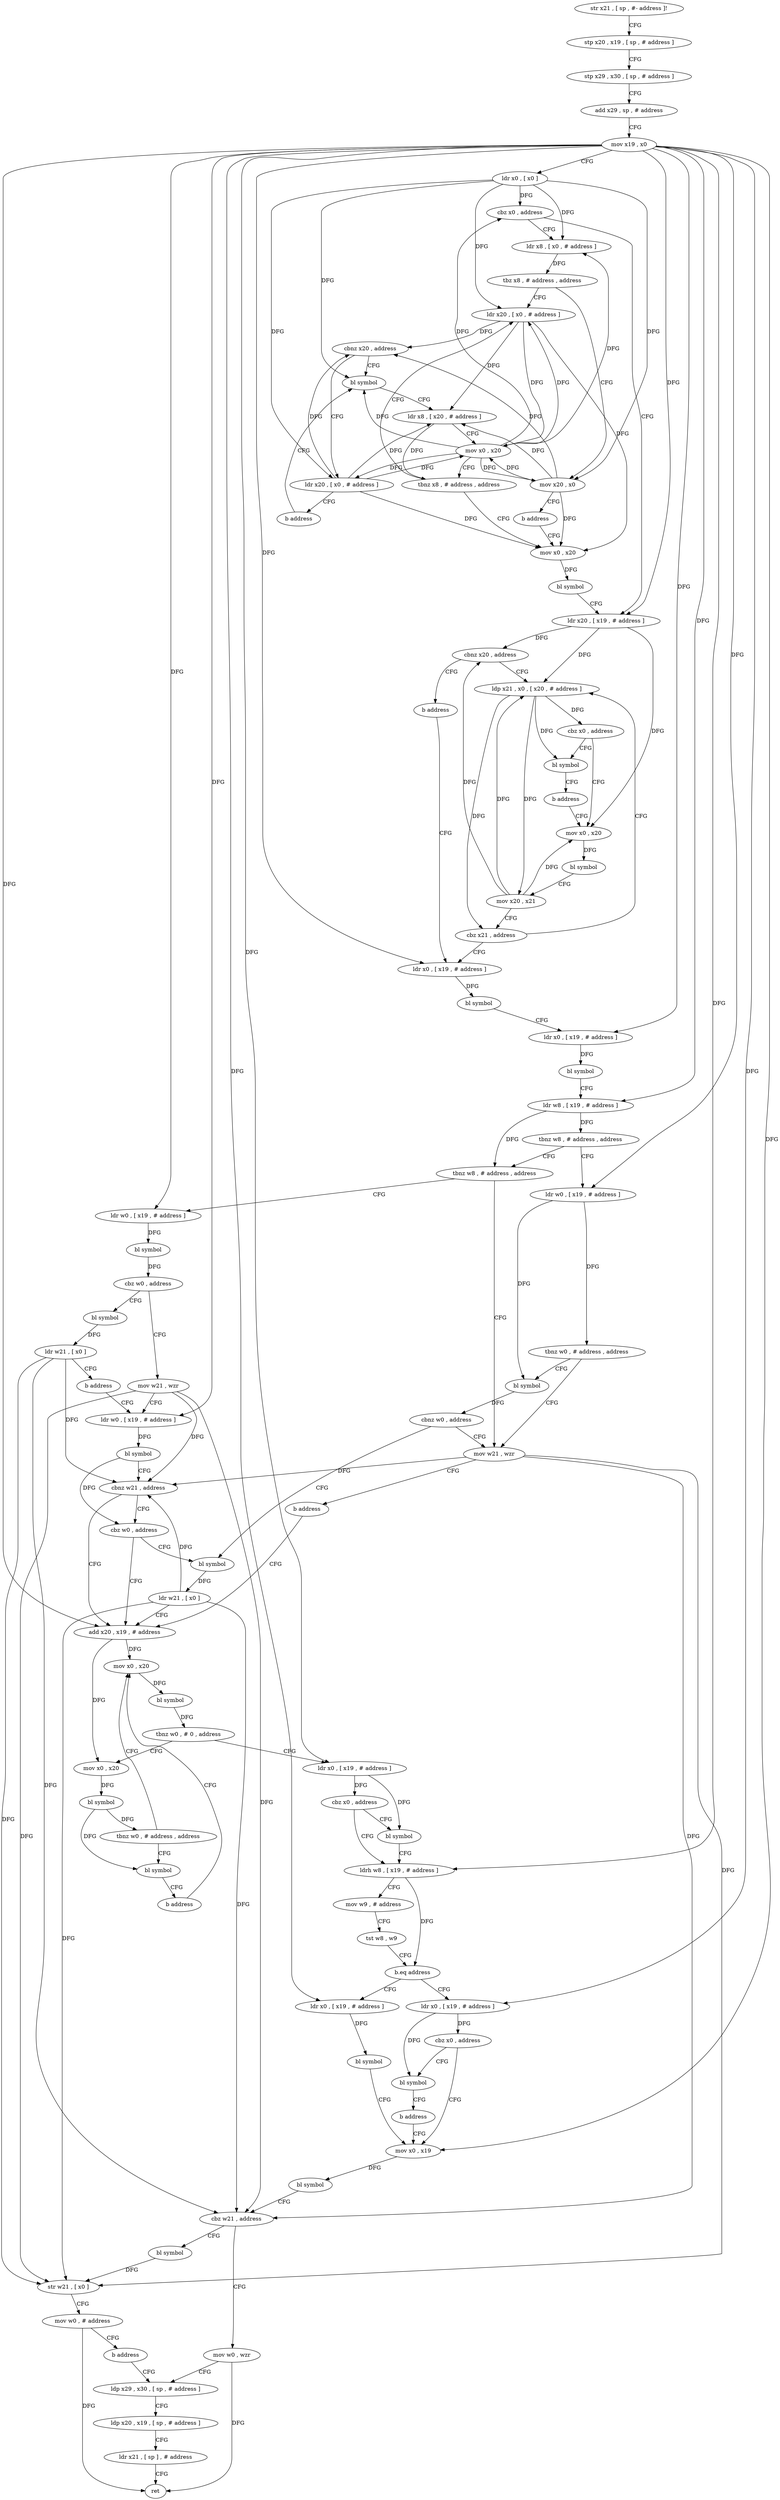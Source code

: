 digraph "func" {
"4209804" [label = "str x21 , [ sp , #- address ]!" ]
"4209808" [label = "stp x20 , x19 , [ sp , # address ]" ]
"4209812" [label = "stp x29 , x30 , [ sp , # address ]" ]
"4209816" [label = "add x29 , sp , # address" ]
"4209820" [label = "mov x19 , x0" ]
"4209824" [label = "ldr x0 , [ x0 ]" ]
"4209828" [label = "cbz x0 , address" ]
"4209888" [label = "ldr x20 , [ x19 , # address ]" ]
"4209832" [label = "ldr x8 , [ x0 , # address ]" ]
"4209892" [label = "cbnz x20 , address" ]
"4209916" [label = "ldp x21 , x0 , [ x20 , # address ]" ]
"4209896" [label = "b address" ]
"4209836" [label = "tbz x8 , # address , address" ]
"4209864" [label = "ldr x20 , [ x0 , # address ]" ]
"4209840" [label = "mov x20 , x0" ]
"4209920" [label = "cbz x0 , address" ]
"4209900" [label = "mov x0 , x20" ]
"4209924" [label = "bl symbol" ]
"4209932" [label = "ldr x0 , [ x19 , # address ]" ]
"4209868" [label = "cbnz x20 , address" ]
"4209848" [label = "bl symbol" ]
"4209872" [label = "ldr x20 , [ x0 , # address ]" ]
"4209844" [label = "b address" ]
"4209880" [label = "mov x0 , x20" ]
"4209904" [label = "bl symbol" ]
"4209908" [label = "mov x20 , x21" ]
"4209912" [label = "cbz x21 , address" ]
"4209928" [label = "b address" ]
"4209936" [label = "bl symbol" ]
"4209940" [label = "ldr x0 , [ x19 , # address ]" ]
"4209944" [label = "bl symbol" ]
"4209948" [label = "ldr w8 , [ x19 , # address ]" ]
"4209952" [label = "tbnz w8 , # address , address" ]
"4209984" [label = "ldr w0 , [ x19 , # address ]" ]
"4209956" [label = "tbnz w8 , # address , address" ]
"4209852" [label = "ldr x8 , [ x20 , # address ]" ]
"4209856" [label = "mov x0 , x20" ]
"4209860" [label = "tbnz x8 , # address , address" ]
"4209876" [label = "b address" ]
"4209884" [label = "bl symbol" ]
"4209988" [label = "tbnz w0 , # address , address" ]
"4210000" [label = "mov w21 , wzr" ]
"4209992" [label = "bl symbol" ]
"4209960" [label = "ldr w0 , [ x19 , # address ]" ]
"4210004" [label = "b address" ]
"4210036" [label = "add x20 , x19 , # address" ]
"4209996" [label = "cbnz w0 , address" ]
"4210028" [label = "bl symbol" ]
"4209964" [label = "bl symbol" ]
"4209968" [label = "cbz w0 , address" ]
"4210008" [label = "mov w21 , wzr" ]
"4209972" [label = "bl symbol" ]
"4210040" [label = "mov x0 , x20" ]
"4210032" [label = "ldr w21 , [ x0 ]" ]
"4210012" [label = "ldr w0 , [ x19 , # address ]" ]
"4209976" [label = "ldr w21 , [ x0 ]" ]
"4209980" [label = "b address" ]
"4210072" [label = "ldr x0 , [ x19 , # address ]" ]
"4210076" [label = "cbz x0 , address" ]
"4210084" [label = "ldrh w8 , [ x19 , # address ]" ]
"4210080" [label = "bl symbol" ]
"4210052" [label = "mov x0 , x20" ]
"4210056" [label = "bl symbol" ]
"4210060" [label = "tbnz w0 , # address , address" ]
"4210064" [label = "bl symbol" ]
"4210024" [label = "cbz w0 , address" ]
"4210016" [label = "bl symbol" ]
"4210020" [label = "cbnz w21 , address" ]
"4210088" [label = "mov w9 , # address" ]
"4210092" [label = "tst w8 , w9" ]
"4210096" [label = "b.eq address" ]
"4210116" [label = "ldr x0 , [ x19 , # address ]" ]
"4210100" [label = "ldr x0 , [ x19 , # address ]" ]
"4210044" [label = "bl symbol" ]
"4210048" [label = "tbnz w0 , # 0 , address" ]
"4210068" [label = "b address" ]
"4210120" [label = "bl symbol" ]
"4210124" [label = "mov x0 , x19" ]
"4210104" [label = "cbz x0 , address" ]
"4210108" [label = "bl symbol" ]
"4210152" [label = "mov w0 , wzr" ]
"4210156" [label = "ldp x29 , x30 , [ sp , # address ]" ]
"4210136" [label = "bl symbol" ]
"4210140" [label = "str w21 , [ x0 ]" ]
"4210144" [label = "mov w0 , # address" ]
"4210148" [label = "b address" ]
"4210128" [label = "bl symbol" ]
"4210132" [label = "cbz w21 , address" ]
"4210112" [label = "b address" ]
"4210160" [label = "ldp x20 , x19 , [ sp , # address ]" ]
"4210164" [label = "ldr x21 , [ sp ] , # address" ]
"4210168" [label = "ret" ]
"4209804" -> "4209808" [ label = "CFG" ]
"4209808" -> "4209812" [ label = "CFG" ]
"4209812" -> "4209816" [ label = "CFG" ]
"4209816" -> "4209820" [ label = "CFG" ]
"4209820" -> "4209824" [ label = "CFG" ]
"4209820" -> "4209888" [ label = "DFG" ]
"4209820" -> "4209932" [ label = "DFG" ]
"4209820" -> "4209940" [ label = "DFG" ]
"4209820" -> "4209948" [ label = "DFG" ]
"4209820" -> "4209984" [ label = "DFG" ]
"4209820" -> "4209960" [ label = "DFG" ]
"4209820" -> "4210036" [ label = "DFG" ]
"4209820" -> "4210012" [ label = "DFG" ]
"4209820" -> "4210072" [ label = "DFG" ]
"4209820" -> "4210084" [ label = "DFG" ]
"4209820" -> "4210116" [ label = "DFG" ]
"4209820" -> "4210100" [ label = "DFG" ]
"4209820" -> "4210124" [ label = "DFG" ]
"4209824" -> "4209828" [ label = "DFG" ]
"4209824" -> "4209832" [ label = "DFG" ]
"4209824" -> "4209864" [ label = "DFG" ]
"4209824" -> "4209840" [ label = "DFG" ]
"4209824" -> "4209848" [ label = "DFG" ]
"4209824" -> "4209872" [ label = "DFG" ]
"4209828" -> "4209888" [ label = "CFG" ]
"4209828" -> "4209832" [ label = "CFG" ]
"4209888" -> "4209892" [ label = "DFG" ]
"4209888" -> "4209916" [ label = "DFG" ]
"4209888" -> "4209900" [ label = "DFG" ]
"4209832" -> "4209836" [ label = "DFG" ]
"4209892" -> "4209916" [ label = "CFG" ]
"4209892" -> "4209896" [ label = "CFG" ]
"4209916" -> "4209920" [ label = "DFG" ]
"4209916" -> "4209908" [ label = "DFG" ]
"4209916" -> "4209912" [ label = "DFG" ]
"4209916" -> "4209924" [ label = "DFG" ]
"4209896" -> "4209932" [ label = "CFG" ]
"4209836" -> "4209864" [ label = "CFG" ]
"4209836" -> "4209840" [ label = "CFG" ]
"4209864" -> "4209868" [ label = "DFG" ]
"4209864" -> "4209852" [ label = "DFG" ]
"4209864" -> "4209856" [ label = "DFG" ]
"4209864" -> "4209880" [ label = "DFG" ]
"4209840" -> "4209844" [ label = "CFG" ]
"4209840" -> "4209868" [ label = "DFG" ]
"4209840" -> "4209852" [ label = "DFG" ]
"4209840" -> "4209856" [ label = "DFG" ]
"4209840" -> "4209880" [ label = "DFG" ]
"4209920" -> "4209900" [ label = "CFG" ]
"4209920" -> "4209924" [ label = "CFG" ]
"4209900" -> "4209904" [ label = "DFG" ]
"4209924" -> "4209928" [ label = "CFG" ]
"4209932" -> "4209936" [ label = "DFG" ]
"4209868" -> "4209848" [ label = "CFG" ]
"4209868" -> "4209872" [ label = "CFG" ]
"4209848" -> "4209852" [ label = "CFG" ]
"4209872" -> "4209876" [ label = "CFG" ]
"4209872" -> "4209868" [ label = "DFG" ]
"4209872" -> "4209852" [ label = "DFG" ]
"4209872" -> "4209856" [ label = "DFG" ]
"4209872" -> "4209880" [ label = "DFG" ]
"4209844" -> "4209880" [ label = "CFG" ]
"4209880" -> "4209884" [ label = "DFG" ]
"4209904" -> "4209908" [ label = "CFG" ]
"4209908" -> "4209912" [ label = "CFG" ]
"4209908" -> "4209892" [ label = "DFG" ]
"4209908" -> "4209916" [ label = "DFG" ]
"4209908" -> "4209900" [ label = "DFG" ]
"4209912" -> "4209932" [ label = "CFG" ]
"4209912" -> "4209916" [ label = "CFG" ]
"4209928" -> "4209900" [ label = "CFG" ]
"4209936" -> "4209940" [ label = "CFG" ]
"4209940" -> "4209944" [ label = "DFG" ]
"4209944" -> "4209948" [ label = "CFG" ]
"4209948" -> "4209952" [ label = "DFG" ]
"4209948" -> "4209956" [ label = "DFG" ]
"4209952" -> "4209984" [ label = "CFG" ]
"4209952" -> "4209956" [ label = "CFG" ]
"4209984" -> "4209988" [ label = "DFG" ]
"4209984" -> "4209992" [ label = "DFG" ]
"4209956" -> "4210000" [ label = "CFG" ]
"4209956" -> "4209960" [ label = "CFG" ]
"4209852" -> "4209856" [ label = "CFG" ]
"4209852" -> "4209860" [ label = "DFG" ]
"4209856" -> "4209860" [ label = "CFG" ]
"4209856" -> "4209828" [ label = "DFG" ]
"4209856" -> "4209832" [ label = "DFG" ]
"4209856" -> "4209864" [ label = "DFG" ]
"4209856" -> "4209840" [ label = "DFG" ]
"4209856" -> "4209848" [ label = "DFG" ]
"4209856" -> "4209872" [ label = "DFG" ]
"4209860" -> "4209880" [ label = "CFG" ]
"4209860" -> "4209864" [ label = "CFG" ]
"4209876" -> "4209848" [ label = "CFG" ]
"4209884" -> "4209888" [ label = "CFG" ]
"4209988" -> "4210000" [ label = "CFG" ]
"4209988" -> "4209992" [ label = "CFG" ]
"4210000" -> "4210004" [ label = "CFG" ]
"4210000" -> "4210020" [ label = "DFG" ]
"4210000" -> "4210132" [ label = "DFG" ]
"4210000" -> "4210140" [ label = "DFG" ]
"4209992" -> "4209996" [ label = "DFG" ]
"4209960" -> "4209964" [ label = "DFG" ]
"4210004" -> "4210036" [ label = "CFG" ]
"4210036" -> "4210040" [ label = "DFG" ]
"4210036" -> "4210052" [ label = "DFG" ]
"4209996" -> "4210028" [ label = "CFG" ]
"4209996" -> "4210000" [ label = "CFG" ]
"4210028" -> "4210032" [ label = "DFG" ]
"4209964" -> "4209968" [ label = "DFG" ]
"4209968" -> "4210008" [ label = "CFG" ]
"4209968" -> "4209972" [ label = "CFG" ]
"4210008" -> "4210012" [ label = "CFG" ]
"4210008" -> "4210020" [ label = "DFG" ]
"4210008" -> "4210132" [ label = "DFG" ]
"4210008" -> "4210140" [ label = "DFG" ]
"4209972" -> "4209976" [ label = "DFG" ]
"4210040" -> "4210044" [ label = "DFG" ]
"4210032" -> "4210036" [ label = "CFG" ]
"4210032" -> "4210020" [ label = "DFG" ]
"4210032" -> "4210132" [ label = "DFG" ]
"4210032" -> "4210140" [ label = "DFG" ]
"4210012" -> "4210016" [ label = "DFG" ]
"4209976" -> "4209980" [ label = "CFG" ]
"4209976" -> "4210020" [ label = "DFG" ]
"4209976" -> "4210132" [ label = "DFG" ]
"4209976" -> "4210140" [ label = "DFG" ]
"4209980" -> "4210012" [ label = "CFG" ]
"4210072" -> "4210076" [ label = "DFG" ]
"4210072" -> "4210080" [ label = "DFG" ]
"4210076" -> "4210084" [ label = "CFG" ]
"4210076" -> "4210080" [ label = "CFG" ]
"4210084" -> "4210088" [ label = "CFG" ]
"4210084" -> "4210096" [ label = "DFG" ]
"4210080" -> "4210084" [ label = "CFG" ]
"4210052" -> "4210056" [ label = "DFG" ]
"4210056" -> "4210060" [ label = "DFG" ]
"4210056" -> "4210064" [ label = "DFG" ]
"4210060" -> "4210040" [ label = "CFG" ]
"4210060" -> "4210064" [ label = "CFG" ]
"4210064" -> "4210068" [ label = "CFG" ]
"4210024" -> "4210036" [ label = "CFG" ]
"4210024" -> "4210028" [ label = "CFG" ]
"4210016" -> "4210020" [ label = "CFG" ]
"4210016" -> "4210024" [ label = "DFG" ]
"4210020" -> "4210036" [ label = "CFG" ]
"4210020" -> "4210024" [ label = "CFG" ]
"4210088" -> "4210092" [ label = "CFG" ]
"4210092" -> "4210096" [ label = "CFG" ]
"4210096" -> "4210116" [ label = "CFG" ]
"4210096" -> "4210100" [ label = "CFG" ]
"4210116" -> "4210120" [ label = "DFG" ]
"4210100" -> "4210104" [ label = "DFG" ]
"4210100" -> "4210108" [ label = "DFG" ]
"4210044" -> "4210048" [ label = "DFG" ]
"4210048" -> "4210072" [ label = "CFG" ]
"4210048" -> "4210052" [ label = "CFG" ]
"4210068" -> "4210040" [ label = "CFG" ]
"4210120" -> "4210124" [ label = "CFG" ]
"4210124" -> "4210128" [ label = "DFG" ]
"4210104" -> "4210124" [ label = "CFG" ]
"4210104" -> "4210108" [ label = "CFG" ]
"4210108" -> "4210112" [ label = "CFG" ]
"4210152" -> "4210156" [ label = "CFG" ]
"4210152" -> "4210168" [ label = "DFG" ]
"4210156" -> "4210160" [ label = "CFG" ]
"4210136" -> "4210140" [ label = "DFG" ]
"4210140" -> "4210144" [ label = "CFG" ]
"4210144" -> "4210148" [ label = "CFG" ]
"4210144" -> "4210168" [ label = "DFG" ]
"4210148" -> "4210156" [ label = "CFG" ]
"4210128" -> "4210132" [ label = "CFG" ]
"4210132" -> "4210152" [ label = "CFG" ]
"4210132" -> "4210136" [ label = "CFG" ]
"4210112" -> "4210124" [ label = "CFG" ]
"4210160" -> "4210164" [ label = "CFG" ]
"4210164" -> "4210168" [ label = "CFG" ]
}
